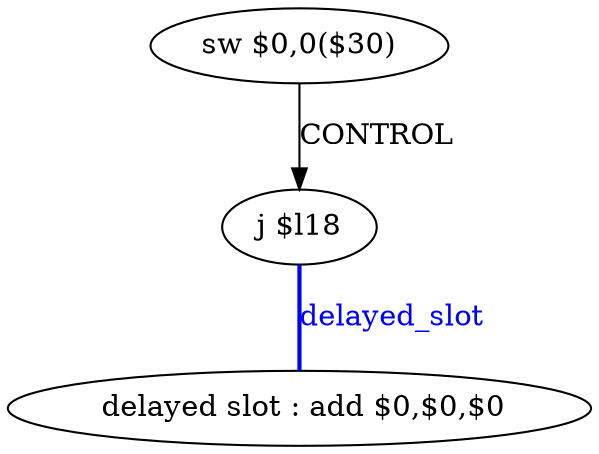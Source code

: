 digraph G1 {
node [shape = ellipse];
i2 [label = " delayed slot : add $0,$0,$0"] ;
i1 ->  i2 [style = bold, dir= none, fontcolor = blue, color = blue, label= "delayed_slot"];
i1 [label = "j $l18"] ;
i0 [label = "sw $0,0($30)"] ;
i0 ->  i1 [label= "CONTROL"];
}
